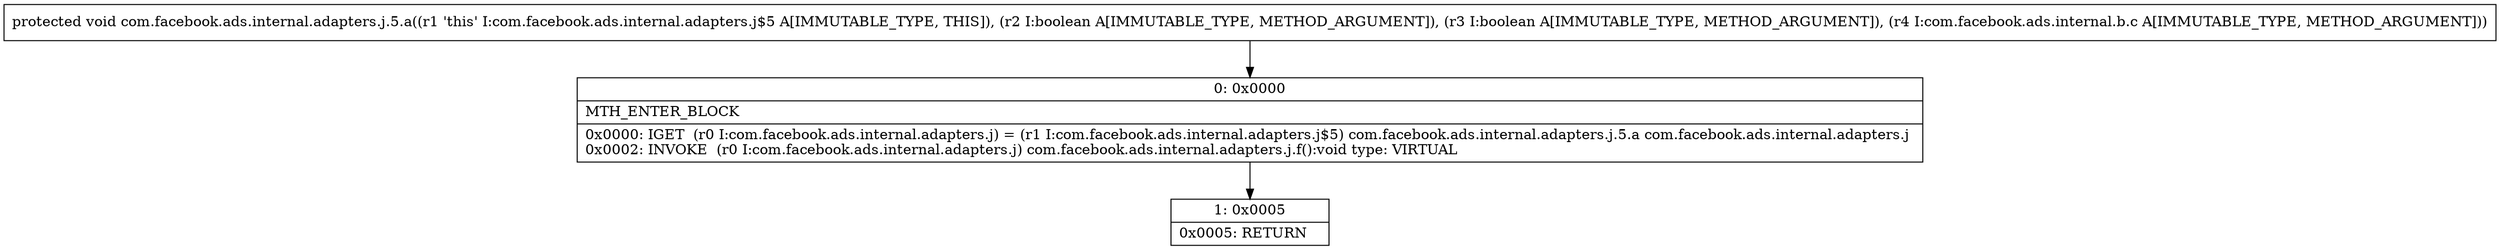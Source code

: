 digraph "CFG forcom.facebook.ads.internal.adapters.j.5.a(ZZLcom\/facebook\/ads\/internal\/b\/c;)V" {
Node_0 [shape=record,label="{0\:\ 0x0000|MTH_ENTER_BLOCK\l|0x0000: IGET  (r0 I:com.facebook.ads.internal.adapters.j) = (r1 I:com.facebook.ads.internal.adapters.j$5) com.facebook.ads.internal.adapters.j.5.a com.facebook.ads.internal.adapters.j \l0x0002: INVOKE  (r0 I:com.facebook.ads.internal.adapters.j) com.facebook.ads.internal.adapters.j.f():void type: VIRTUAL \l}"];
Node_1 [shape=record,label="{1\:\ 0x0005|0x0005: RETURN   \l}"];
MethodNode[shape=record,label="{protected void com.facebook.ads.internal.adapters.j.5.a((r1 'this' I:com.facebook.ads.internal.adapters.j$5 A[IMMUTABLE_TYPE, THIS]), (r2 I:boolean A[IMMUTABLE_TYPE, METHOD_ARGUMENT]), (r3 I:boolean A[IMMUTABLE_TYPE, METHOD_ARGUMENT]), (r4 I:com.facebook.ads.internal.b.c A[IMMUTABLE_TYPE, METHOD_ARGUMENT])) }"];
MethodNode -> Node_0;
Node_0 -> Node_1;
}

